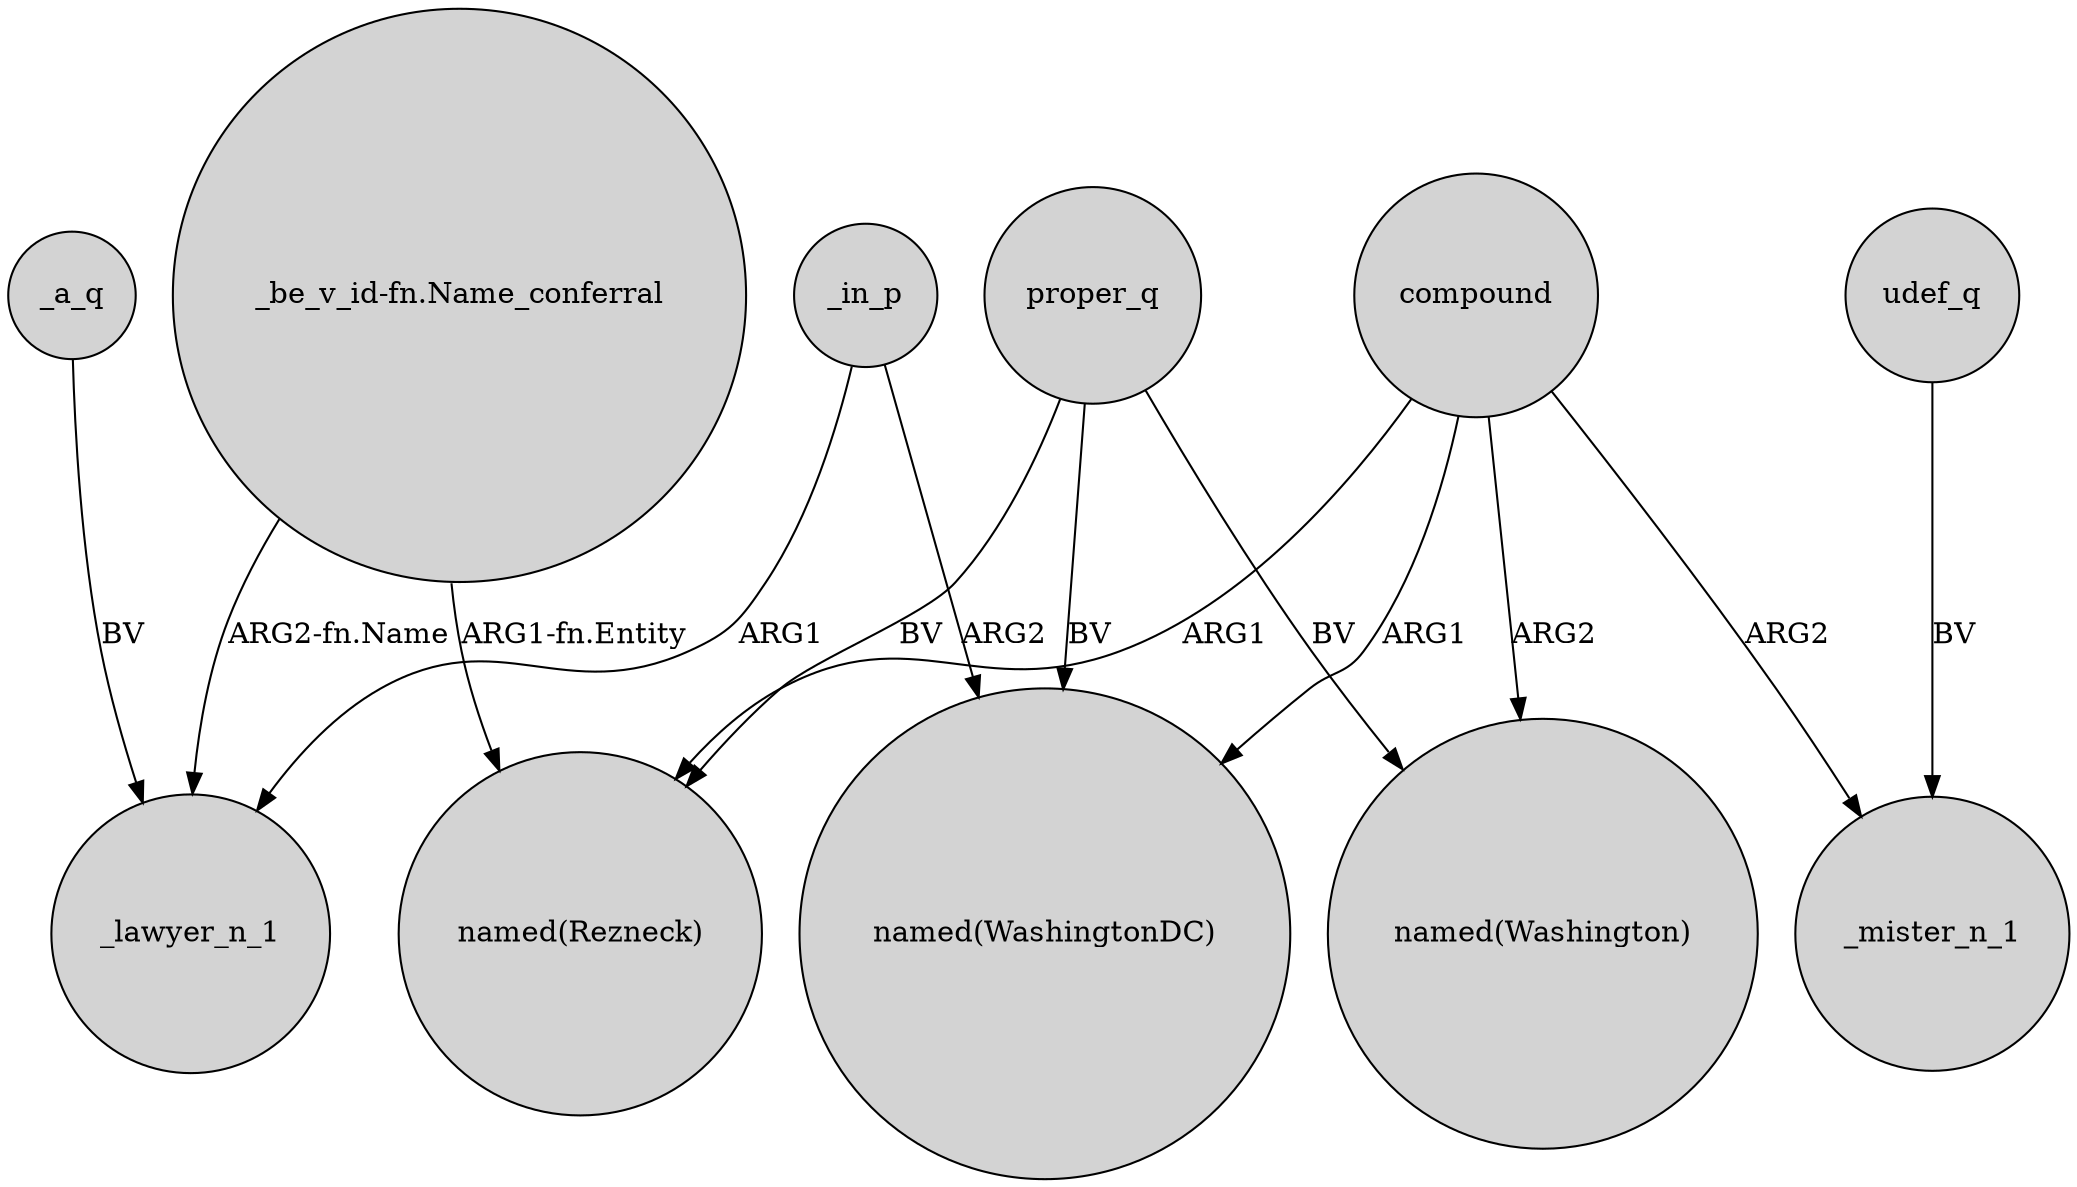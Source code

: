 digraph {
	node [shape=circle style=filled]
	"_be_v_id-fn.Name_conferral" -> _lawyer_n_1 [label="ARG2-fn.Name"]
	compound -> "named(WashingtonDC)" [label=ARG1]
	proper_q -> "named(Rezneck)" [label=BV]
	compound -> "named(Washington)" [label=ARG2]
	compound -> _mister_n_1 [label=ARG2]
	udef_q -> _mister_n_1 [label=BV]
	proper_q -> "named(WashingtonDC)" [label=BV]
	"_be_v_id-fn.Name_conferral" -> "named(Rezneck)" [label="ARG1-fn.Entity"]
	_in_p -> "named(WashingtonDC)" [label=ARG2]
	compound -> "named(Rezneck)" [label=ARG1]
	proper_q -> "named(Washington)" [label=BV]
	_in_p -> _lawyer_n_1 [label=ARG1]
	_a_q -> _lawyer_n_1 [label=BV]
}
